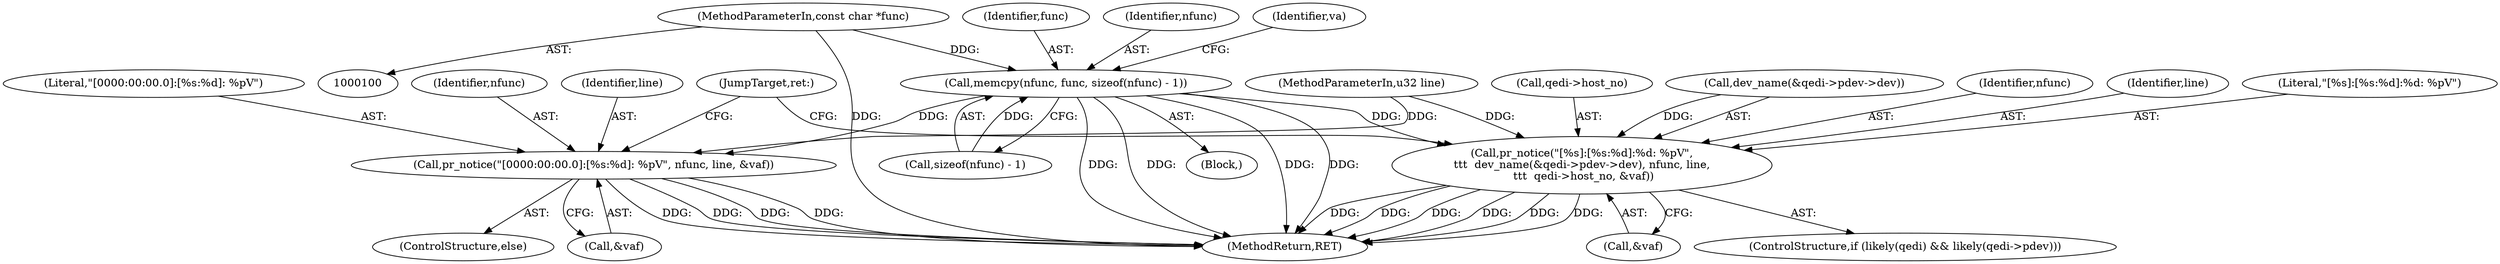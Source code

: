 digraph "0_linux_c09581a52765a85f19fc35340127396d5e3379cc_1@pointer" {
"1000102" [label="(MethodParameterIn,const char *func)"];
"1000114" [label="(Call,memcpy(nfunc, func, sizeof(nfunc) - 1))"];
"1000149" [label="(Call,pr_notice(\"[%s]:[%s:%d]:%d: %pV\",\n\t\t\t  dev_name(&qedi->pdev->dev), nfunc, line,\n \t\t\t  qedi->host_no, &vaf))"];
"1000166" [label="(Call,pr_notice(\"[0000:00:00.0]:[%s:%d]: %pV\", nfunc, line, &vaf))"];
"1000175" [label="(MethodReturn,RET)"];
"1000141" [label="(ControlStructure,if (likely(qedi) && likely(qedi->pdev)))"];
"1000117" [label="(Call,sizeof(nfunc) - 1)"];
"1000105" [label="(Block,)"];
"1000103" [label="(MethodParameterIn,u32 line)"];
"1000168" [label="(Identifier,nfunc)"];
"1000115" [label="(Identifier,nfunc)"];
"1000163" [label="(Call,&vaf)"];
"1000170" [label="(Call,&vaf)"];
"1000150" [label="(Literal,\"[%s]:[%s:%d]:%d: %pV\")"];
"1000151" [label="(Call,dev_name(&qedi->pdev->dev))"];
"1000160" [label="(Call,qedi->host_no)"];
"1000169" [label="(Identifier,line)"];
"1000165" [label="(ControlStructure,else)"];
"1000149" [label="(Call,pr_notice(\"[%s]:[%s:%d]:%d: %pV\",\n\t\t\t  dev_name(&qedi->pdev->dev), nfunc, line,\n \t\t\t  qedi->host_no, &vaf))"];
"1000122" [label="(Identifier,va)"];
"1000102" [label="(MethodParameterIn,const char *func)"];
"1000158" [label="(Identifier,nfunc)"];
"1000116" [label="(Identifier,func)"];
"1000167" [label="(Literal,\"[0000:00:00.0]:[%s:%d]: %pV\")"];
"1000114" [label="(Call,memcpy(nfunc, func, sizeof(nfunc) - 1))"];
"1000166" [label="(Call,pr_notice(\"[0000:00:00.0]:[%s:%d]: %pV\", nfunc, line, &vaf))"];
"1000159" [label="(Identifier,line)"];
"1000172" [label="(JumpTarget,ret:)"];
"1000102" -> "1000100"  [label="AST: "];
"1000102" -> "1000175"  [label="DDG: "];
"1000102" -> "1000114"  [label="DDG: "];
"1000114" -> "1000105"  [label="AST: "];
"1000114" -> "1000117"  [label="CFG: "];
"1000115" -> "1000114"  [label="AST: "];
"1000116" -> "1000114"  [label="AST: "];
"1000117" -> "1000114"  [label="AST: "];
"1000122" -> "1000114"  [label="CFG: "];
"1000114" -> "1000175"  [label="DDG: "];
"1000114" -> "1000175"  [label="DDG: "];
"1000114" -> "1000175"  [label="DDG: "];
"1000114" -> "1000175"  [label="DDG: "];
"1000117" -> "1000114"  [label="DDG: "];
"1000114" -> "1000149"  [label="DDG: "];
"1000114" -> "1000166"  [label="DDG: "];
"1000149" -> "1000141"  [label="AST: "];
"1000149" -> "1000163"  [label="CFG: "];
"1000150" -> "1000149"  [label="AST: "];
"1000151" -> "1000149"  [label="AST: "];
"1000158" -> "1000149"  [label="AST: "];
"1000159" -> "1000149"  [label="AST: "];
"1000160" -> "1000149"  [label="AST: "];
"1000163" -> "1000149"  [label="AST: "];
"1000172" -> "1000149"  [label="CFG: "];
"1000149" -> "1000175"  [label="DDG: "];
"1000149" -> "1000175"  [label="DDG: "];
"1000149" -> "1000175"  [label="DDG: "];
"1000149" -> "1000175"  [label="DDG: "];
"1000149" -> "1000175"  [label="DDG: "];
"1000149" -> "1000175"  [label="DDG: "];
"1000151" -> "1000149"  [label="DDG: "];
"1000103" -> "1000149"  [label="DDG: "];
"1000166" -> "1000165"  [label="AST: "];
"1000166" -> "1000170"  [label="CFG: "];
"1000167" -> "1000166"  [label="AST: "];
"1000168" -> "1000166"  [label="AST: "];
"1000169" -> "1000166"  [label="AST: "];
"1000170" -> "1000166"  [label="AST: "];
"1000172" -> "1000166"  [label="CFG: "];
"1000166" -> "1000175"  [label="DDG: "];
"1000166" -> "1000175"  [label="DDG: "];
"1000166" -> "1000175"  [label="DDG: "];
"1000166" -> "1000175"  [label="DDG: "];
"1000103" -> "1000166"  [label="DDG: "];
}
